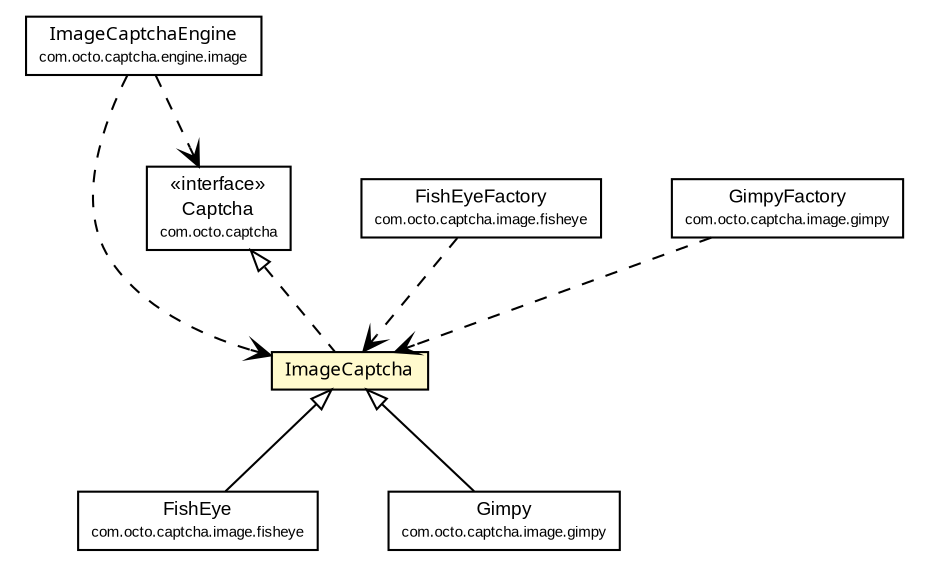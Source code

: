 #!/usr/local/bin/dot
#
# Class diagram 
# Generated by UmlGraph version 4.6 (http://www.spinellis.gr/sw/umlgraph)
#

digraph G {
	edge [fontname="arial",fontsize=10,labelfontname="arial",labelfontsize=10];
	node [fontname="arial",fontsize=10,shape=plaintext];
	// com.octo.captcha.engine.image.ImageCaptchaEngine
	c16885 [label=<<table border="0" cellborder="1" cellspacing="0" cellpadding="2" port="p" href="../engine/image/ImageCaptchaEngine.html">
		<tr><td><table border="0" cellspacing="0" cellpadding="1">
			<tr><td><font face="ariali"> ImageCaptchaEngine </font></td></tr>
			<tr><td><font point-size="7.0"> com.octo.captcha.engine.image </font></td></tr>
		</table></td></tr>
		</table>>, fontname="arial", fontcolor="black", fontsize=9.0];
	// com.octo.captcha.image.fisheye.FishEyeFactory
	c16909 [label=<<table border="0" cellborder="1" cellspacing="0" cellpadding="2" port="p" href="./fisheye/FishEyeFactory.html">
		<tr><td><table border="0" cellspacing="0" cellpadding="1">
			<tr><td> FishEyeFactory </td></tr>
			<tr><td><font point-size="7.0"> com.octo.captcha.image.fisheye </font></td></tr>
		</table></td></tr>
		</table>>, fontname="arial", fontcolor="black", fontsize=9.0];
	// com.octo.captcha.image.fisheye.FishEye
	c16910 [label=<<table border="0" cellborder="1" cellspacing="0" cellpadding="2" port="p" href="./fisheye/FishEye.html">
		<tr><td><table border="0" cellspacing="0" cellpadding="1">
			<tr><td> FishEye </td></tr>
			<tr><td><font point-size="7.0"> com.octo.captcha.image.fisheye </font></td></tr>
		</table></td></tr>
		</table>>, fontname="arial", fontcolor="black", fontsize=9.0];
	// com.octo.captcha.image.gimpy.GimpyFactory
	c16911 [label=<<table border="0" cellborder="1" cellspacing="0" cellpadding="2" port="p" href="./gimpy/GimpyFactory.html">
		<tr><td><table border="0" cellspacing="0" cellpadding="1">
			<tr><td> GimpyFactory </td></tr>
			<tr><td><font point-size="7.0"> com.octo.captcha.image.gimpy </font></td></tr>
		</table></td></tr>
		</table>>, fontname="arial", fontcolor="black", fontsize=9.0];
	// com.octo.captcha.image.gimpy.Gimpy
	c16912 [label=<<table border="0" cellborder="1" cellspacing="0" cellpadding="2" port="p" href="./gimpy/Gimpy.html">
		<tr><td><table border="0" cellspacing="0" cellpadding="1">
			<tr><td> Gimpy </td></tr>
			<tr><td><font point-size="7.0"> com.octo.captcha.image.gimpy </font></td></tr>
		</table></td></tr>
		</table>>, fontname="arial", fontcolor="black", fontsize=9.0];
	// com.octo.captcha.image.ImageCaptcha
	c16914 [label=<<table border="0" cellborder="1" cellspacing="0" cellpadding="2" port="p" bgcolor="lemonChiffon" href="./ImageCaptcha.html">
		<tr><td><table border="0" cellspacing="0" cellpadding="1">
			<tr><td><font face="ariali"> ImageCaptcha </font></td></tr>
		</table></td></tr>
		</table>>, fontname="arial", fontcolor="black", fontsize=9.0];
	//com.octo.captcha.image.fisheye.FishEye extends com.octo.captcha.image.ImageCaptcha
	c16914:p -> c16910:p [dir=back,arrowtail=empty];
	//com.octo.captcha.image.gimpy.Gimpy extends com.octo.captcha.image.ImageCaptcha
	c16914:p -> c16912:p [dir=back,arrowtail=empty];
	//com.octo.captcha.image.ImageCaptcha implements com.octo.captcha.Captcha
	c16952:p -> c16914:p [dir=back,arrowtail=empty,style=dashed];
	// com.octo.captcha.engine.image.ImageCaptchaEngine DEPEND com.octo.captcha.Captcha
	c16885:p -> c16952:p [taillabel="", label="", headlabel="", fontname="arial", fontcolor="black", fontsize=10.0, color="black", arrowhead=open, style=dashed];
	// com.octo.captcha.engine.image.ImageCaptchaEngine DEPEND com.octo.captcha.image.ImageCaptcha
	c16885:p -> c16914:p [taillabel="", label="", headlabel="", fontname="arial", fontcolor="black", fontsize=10.0, color="black", arrowhead=open, style=dashed];
	// com.octo.captcha.image.fisheye.FishEyeFactory DEPEND com.octo.captcha.image.ImageCaptcha
	c16909:p -> c16914:p [taillabel="", label="", headlabel="", fontname="arial", fontcolor="black", fontsize=10.0, color="black", arrowhead=open, style=dashed];
	// com.octo.captcha.image.gimpy.GimpyFactory DEPEND com.octo.captcha.image.ImageCaptcha
	c16911:p -> c16914:p [taillabel="", label="", headlabel="", fontname="arial", fontcolor="black", fontsize=10.0, color="black", arrowhead=open, style=dashed];
	// com.octo.captcha.Captcha
	c16952 [label=<<table border="0" cellborder="1" cellspacing="0" cellpadding="2" port="p" href="http://java.sun.com/j2se/1.4.2/docs/api/com/octo/captcha/Captcha.html">
		<tr><td><table border="0" cellspacing="0" cellpadding="1">
			<tr><td> &laquo;interface&raquo; </td></tr>
			<tr><td> Captcha </td></tr>
			<tr><td><font point-size="7.0"> com.octo.captcha </font></td></tr>
		</table></td></tr>
		</table>>, fontname="arial", fontcolor="black", fontsize=9.0];
}

